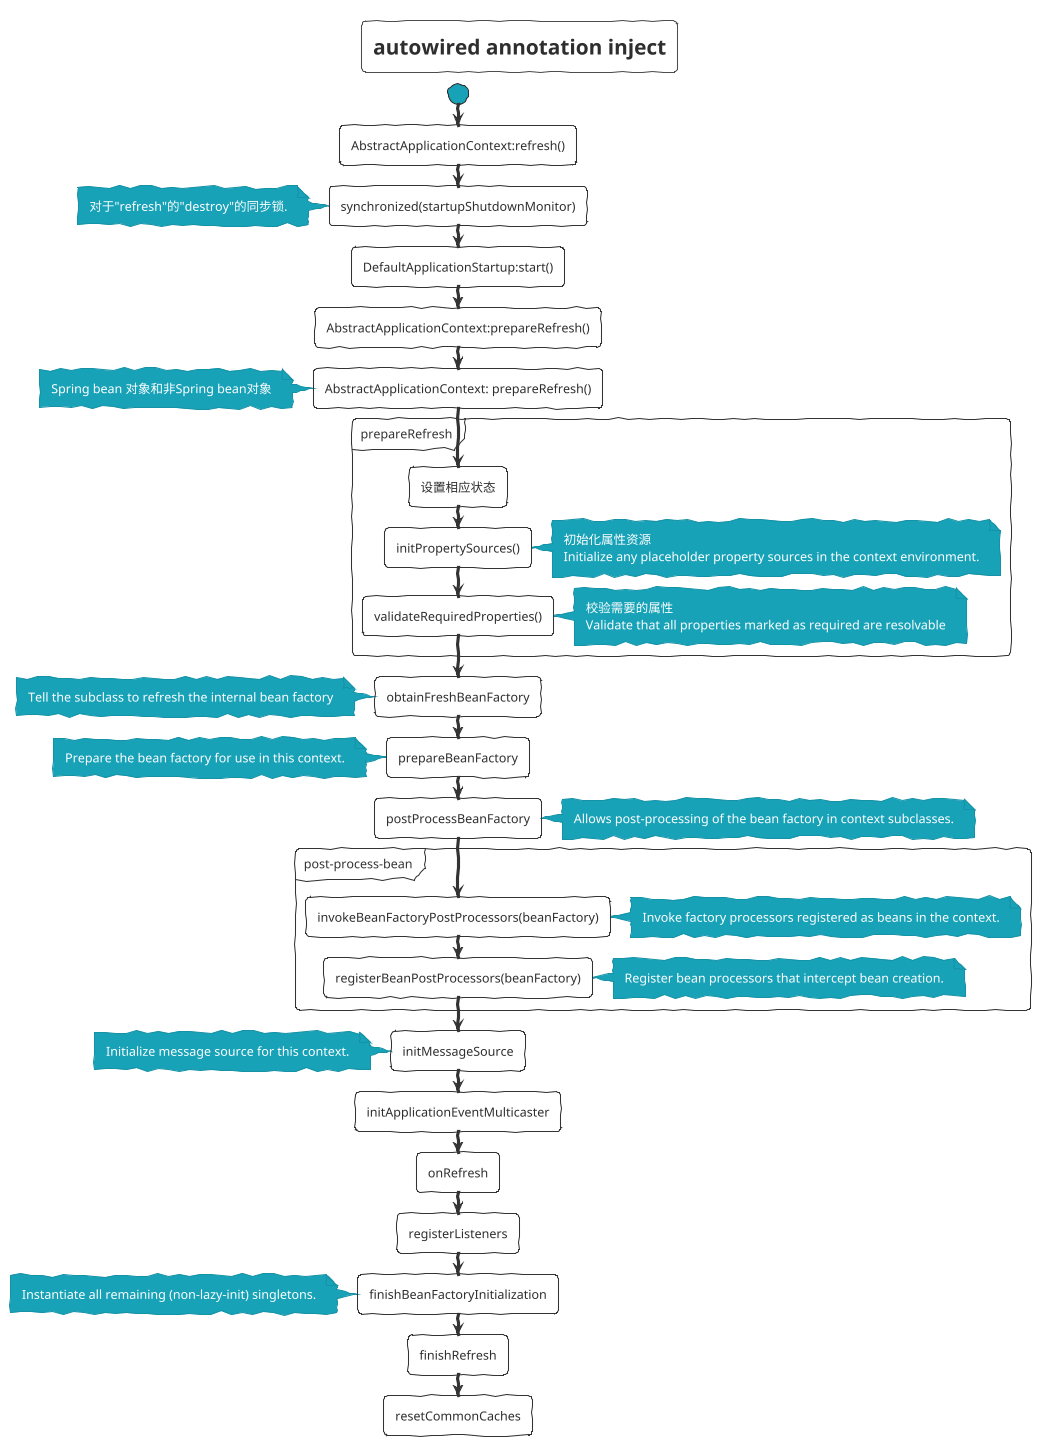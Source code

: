 @startuml autowired-annotation-inject
title autowired annotation inject
!theme sketchy-outline
start
:AbstractApplicationContext:refresh();
:synchronized(startupShutdownMonitor);
note left
    对于"refresh"的"destroy"的同步锁.
end note
:DefaultApplicationStartup:start();
:AbstractApplicationContext:prepareRefresh();
:AbstractApplicationContext: prepareRefresh();
note left
  Spring bean 对象和非Spring bean对象
end note
partition prepareRefresh{
:设置相应状态;
:initPropertySources();
note right
 初始化属性资源
 Initialize any placeholder property sources in the context environment.
end note
:validateRequiredProperties();
note right
 校验需要的属性
 Validate that all properties marked as required are resolvable
end note
}
:obtainFreshBeanFactory;
note left
Tell the subclass to refresh the internal bean factory
end note
:prepareBeanFactory;
note left
Prepare the bean factory for use in this context.
end note
:postProcessBeanFactory;
note right
Allows post-processing of the bean factory in context subclasses.
end note
partition post-process-bean {
:invokeBeanFactoryPostProcessors(beanFactory);
note right
Invoke factory processors registered as beans in the context.
end note
:registerBeanPostProcessors(beanFactory);
note right
Register bean processors that intercept bean creation.
end note
}
:initMessageSource;
note left
 Initialize message source for this context.
end note
:initApplicationEventMulticaster;
:onRefresh;
:registerListeners;
:finishBeanFactoryInitialization;
note left 
Instantiate all remaining (non-lazy-init) singletons.
end note 
:finishRefresh;
:resetCommonCaches;
@enduml